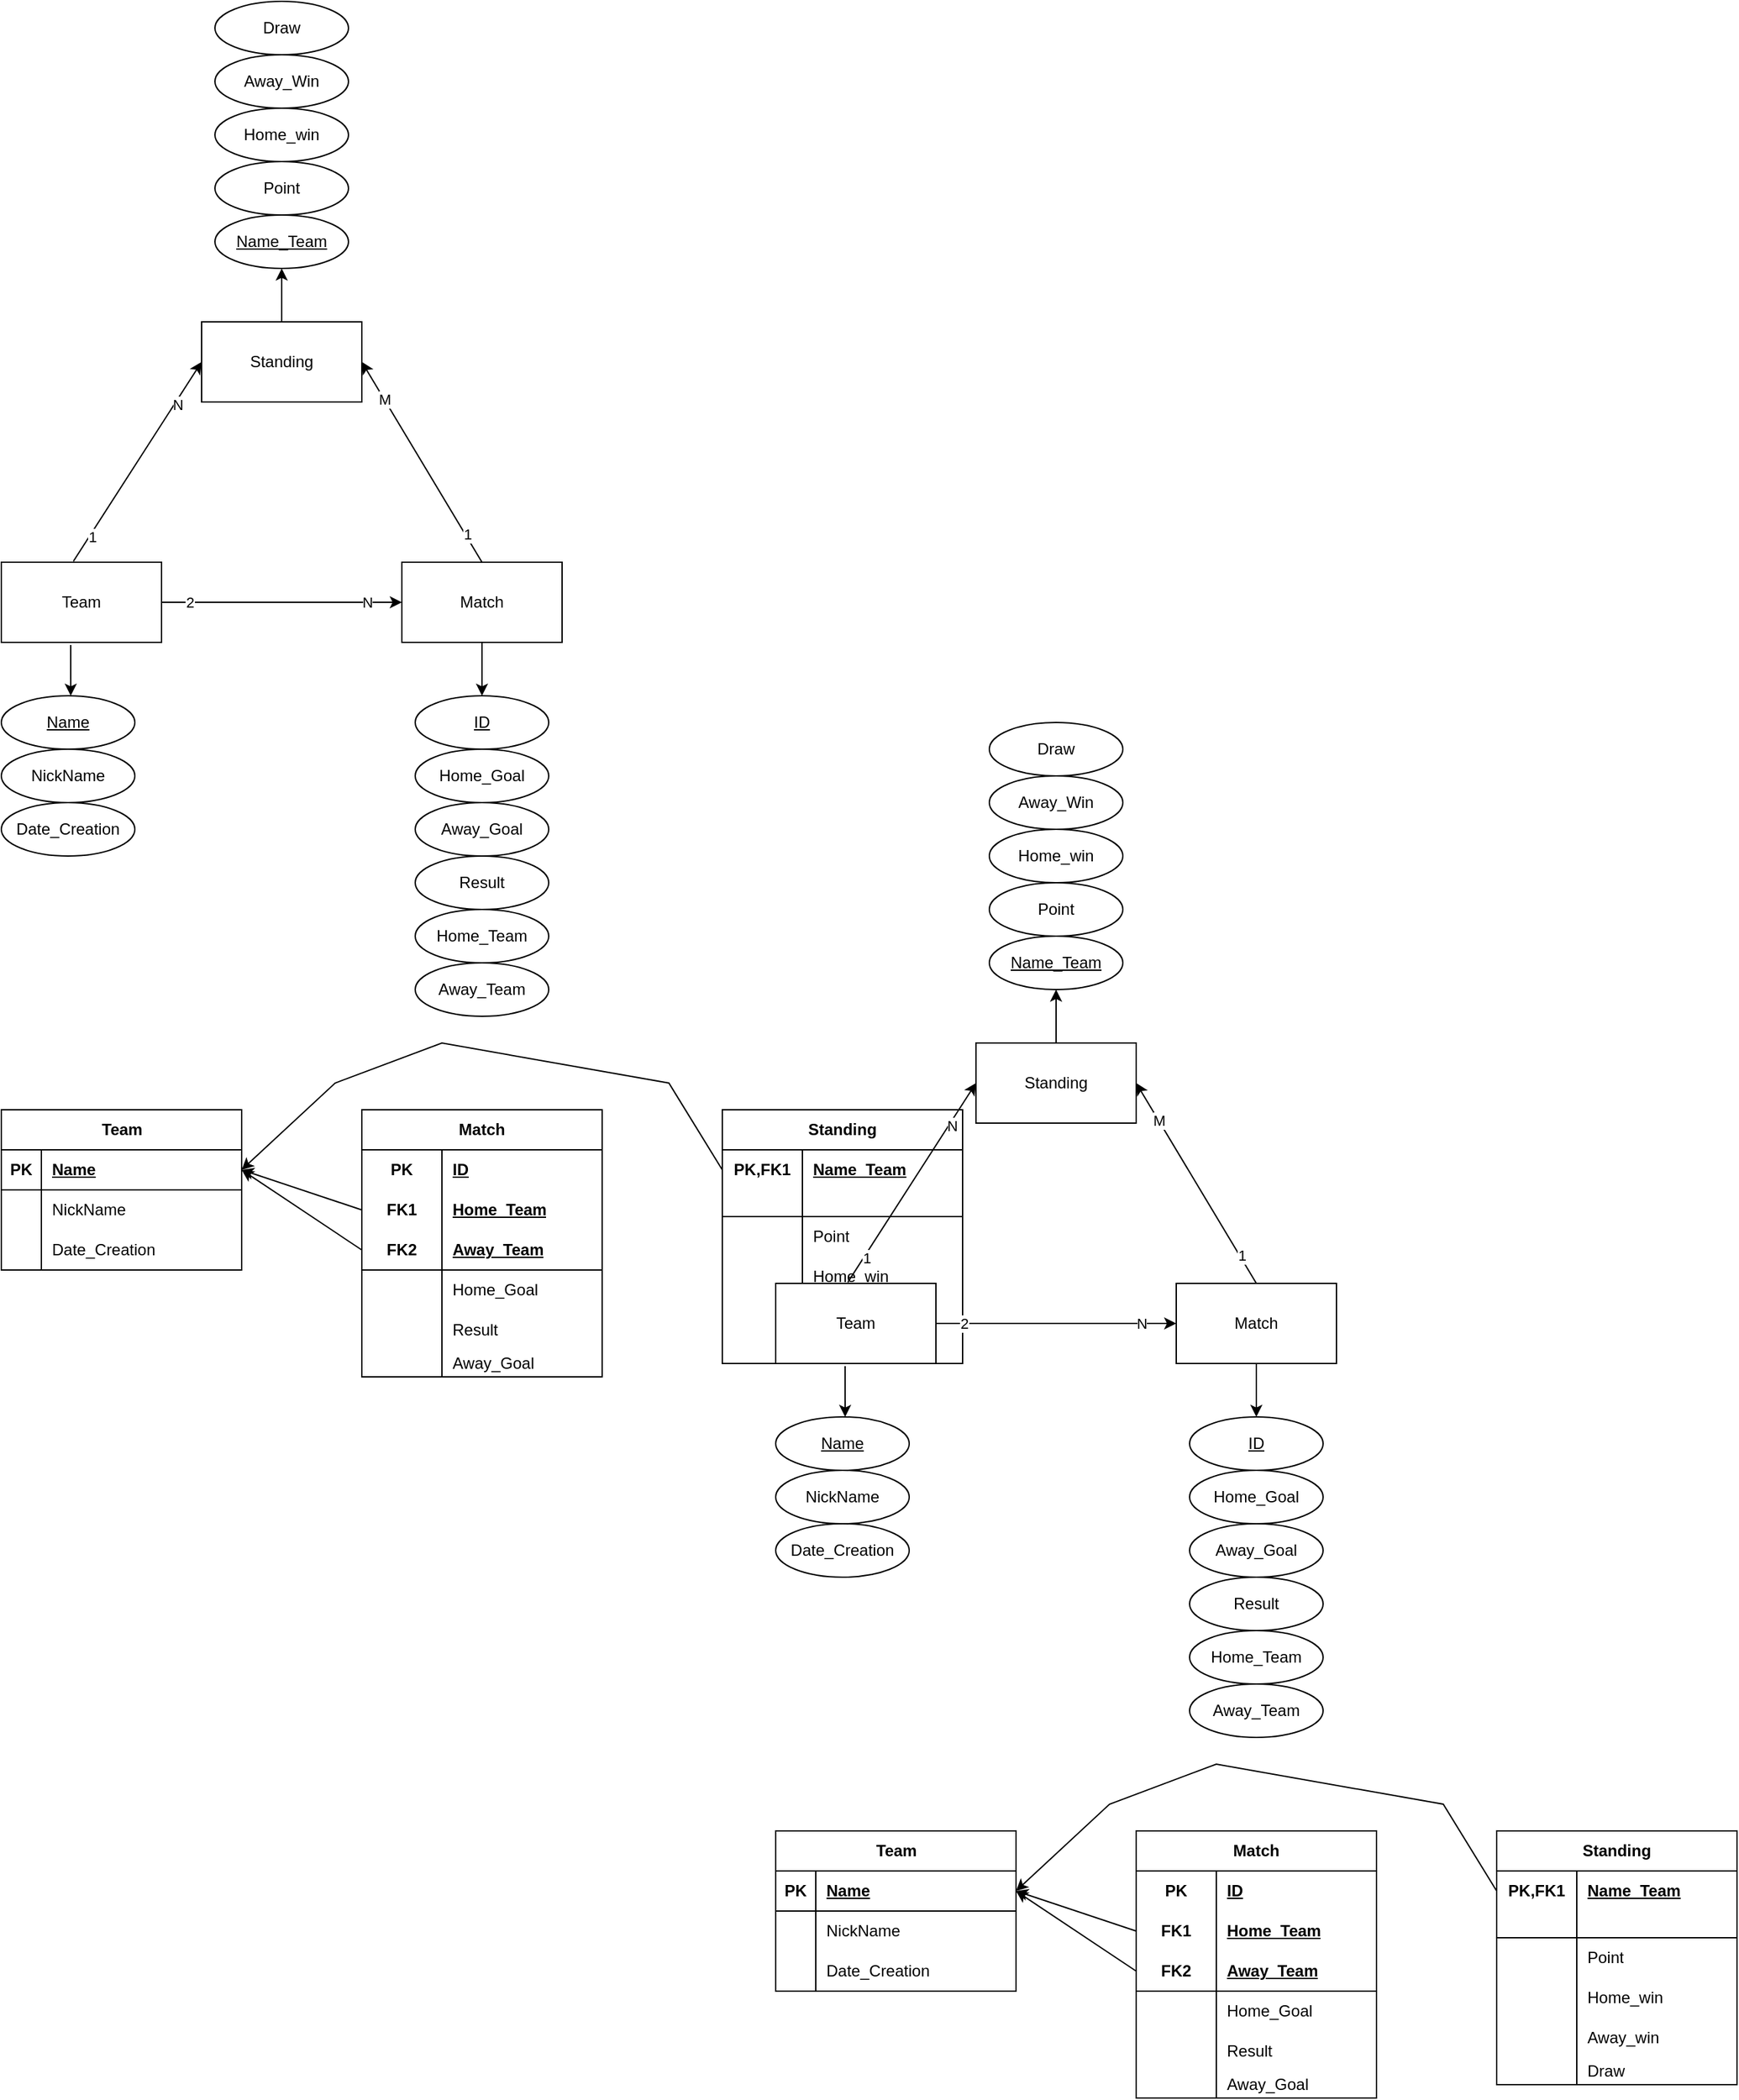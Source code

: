 <mxfile version="21.1.5" type="device">
  <diagram name="Página-1" id="tT9MrNNJLsJdVMb1fP7r">
    <mxGraphModel dx="823" dy="1653" grid="1" gridSize="10" guides="1" tooltips="1" connect="1" arrows="1" fold="1" page="1" pageScale="1" pageWidth="827" pageHeight="1169" math="0" shadow="0">
      <root>
        <mxCell id="0" />
        <mxCell id="1" parent="0" />
        <mxCell id="zPdWfY6wJMAqvz--M7Hr-1" value="Team" style="rounded=0;whiteSpace=wrap;html=1;" vertex="1" parent="1">
          <mxGeometry x="50" y="220" width="120" height="60" as="geometry" />
        </mxCell>
        <mxCell id="zPdWfY6wJMAqvz--M7Hr-2" value="Match" style="rounded=0;whiteSpace=wrap;html=1;" vertex="1" parent="1">
          <mxGeometry x="350" y="220" width="120" height="60" as="geometry" />
        </mxCell>
        <mxCell id="zPdWfY6wJMAqvz--M7Hr-3" value="Standing" style="rounded=0;whiteSpace=wrap;html=1;" vertex="1" parent="1">
          <mxGeometry x="200" y="40" width="120" height="60" as="geometry" />
        </mxCell>
        <mxCell id="zPdWfY6wJMAqvz--M7Hr-4" value="" style="endArrow=classic;html=1;rounded=0;exitX=0.433;exitY=1.033;exitDx=0;exitDy=0;exitPerimeter=0;" edge="1" parent="1" source="zPdWfY6wJMAqvz--M7Hr-1">
          <mxGeometry width="50" height="50" relative="1" as="geometry">
            <mxPoint x="390" y="280" as="sourcePoint" />
            <mxPoint x="102" y="320" as="targetPoint" />
          </mxGeometry>
        </mxCell>
        <mxCell id="zPdWfY6wJMAqvz--M7Hr-5" value="&lt;u&gt;Name&lt;/u&gt;" style="ellipse;whiteSpace=wrap;html=1;" vertex="1" parent="1">
          <mxGeometry x="50" y="320" width="100" height="40" as="geometry" />
        </mxCell>
        <mxCell id="zPdWfY6wJMAqvz--M7Hr-6" value="NickName" style="ellipse;whiteSpace=wrap;html=1;" vertex="1" parent="1">
          <mxGeometry x="50" y="360" width="100" height="40" as="geometry" />
        </mxCell>
        <mxCell id="zPdWfY6wJMAqvz--M7Hr-7" value="Date_Creation" style="ellipse;whiteSpace=wrap;html=1;" vertex="1" parent="1">
          <mxGeometry x="50" y="400" width="100" height="40" as="geometry" />
        </mxCell>
        <mxCell id="zPdWfY6wJMAqvz--M7Hr-8" value="" style="endArrow=classic;html=1;rounded=0;exitX=1;exitY=0.5;exitDx=0;exitDy=0;entryX=0;entryY=0.5;entryDx=0;entryDy=0;" edge="1" parent="1" source="zPdWfY6wJMAqvz--M7Hr-1" target="zPdWfY6wJMAqvz--M7Hr-2">
          <mxGeometry width="50" height="50" relative="1" as="geometry">
            <mxPoint x="390" y="280" as="sourcePoint" />
            <mxPoint x="440" y="230" as="targetPoint" />
          </mxGeometry>
        </mxCell>
        <mxCell id="zPdWfY6wJMAqvz--M7Hr-9" value="2" style="edgeLabel;html=1;align=center;verticalAlign=middle;resizable=0;points=[];" vertex="1" connectable="0" parent="zPdWfY6wJMAqvz--M7Hr-8">
          <mxGeometry x="-0.767" relative="1" as="geometry">
            <mxPoint as="offset" />
          </mxGeometry>
        </mxCell>
        <mxCell id="zPdWfY6wJMAqvz--M7Hr-10" value="N" style="edgeLabel;html=1;align=center;verticalAlign=middle;resizable=0;points=[];" vertex="1" connectable="0" parent="zPdWfY6wJMAqvz--M7Hr-8">
          <mxGeometry x="0.711" relative="1" as="geometry">
            <mxPoint as="offset" />
          </mxGeometry>
        </mxCell>
        <mxCell id="zPdWfY6wJMAqvz--M7Hr-11" value="" style="endArrow=classic;html=1;rounded=0;exitX=0.5;exitY=1;exitDx=0;exitDy=0;" edge="1" parent="1" source="zPdWfY6wJMAqvz--M7Hr-2">
          <mxGeometry width="50" height="50" relative="1" as="geometry">
            <mxPoint x="390" y="280" as="sourcePoint" />
            <mxPoint x="410" y="320" as="targetPoint" />
          </mxGeometry>
        </mxCell>
        <mxCell id="zPdWfY6wJMAqvz--M7Hr-12" value="&lt;u&gt;ID&lt;/u&gt;" style="ellipse;whiteSpace=wrap;html=1;" vertex="1" parent="1">
          <mxGeometry x="360" y="320" width="100" height="40" as="geometry" />
        </mxCell>
        <mxCell id="zPdWfY6wJMAqvz--M7Hr-13" value="Home_Goal" style="ellipse;whiteSpace=wrap;html=1;" vertex="1" parent="1">
          <mxGeometry x="360" y="360" width="100" height="40" as="geometry" />
        </mxCell>
        <mxCell id="zPdWfY6wJMAqvz--M7Hr-14" value="Away_Goal" style="ellipse;whiteSpace=wrap;html=1;" vertex="1" parent="1">
          <mxGeometry x="360" y="400" width="100" height="40" as="geometry" />
        </mxCell>
        <mxCell id="zPdWfY6wJMAqvz--M7Hr-15" value="Result" style="ellipse;whiteSpace=wrap;html=1;" vertex="1" parent="1">
          <mxGeometry x="360" y="440" width="100" height="40" as="geometry" />
        </mxCell>
        <mxCell id="zPdWfY6wJMAqvz--M7Hr-16" value="Home_Team" style="ellipse;whiteSpace=wrap;html=1;" vertex="1" parent="1">
          <mxGeometry x="360" y="480" width="100" height="40" as="geometry" />
        </mxCell>
        <mxCell id="zPdWfY6wJMAqvz--M7Hr-17" value="Away_Team" style="ellipse;whiteSpace=wrap;html=1;" vertex="1" parent="1">
          <mxGeometry x="360" y="520" width="100" height="40" as="geometry" />
        </mxCell>
        <mxCell id="zPdWfY6wJMAqvz--M7Hr-18" value="" style="endArrow=classic;html=1;rounded=0;exitX=0.5;exitY=0;exitDx=0;exitDy=0;entryX=1;entryY=0.5;entryDx=0;entryDy=0;" edge="1" parent="1" source="zPdWfY6wJMAqvz--M7Hr-2" target="zPdWfY6wJMAqvz--M7Hr-3">
          <mxGeometry width="50" height="50" relative="1" as="geometry">
            <mxPoint x="390" y="200" as="sourcePoint" />
            <mxPoint x="440" y="150" as="targetPoint" />
          </mxGeometry>
        </mxCell>
        <mxCell id="zPdWfY6wJMAqvz--M7Hr-19" value="1" style="edgeLabel;html=1;align=center;verticalAlign=middle;resizable=0;points=[];" vertex="1" connectable="0" parent="zPdWfY6wJMAqvz--M7Hr-18">
          <mxGeometry x="-0.718" y="-1" relative="1" as="geometry">
            <mxPoint as="offset" />
          </mxGeometry>
        </mxCell>
        <mxCell id="zPdWfY6wJMAqvz--M7Hr-20" value="M" style="edgeLabel;html=1;align=center;verticalAlign=middle;resizable=0;points=[];" vertex="1" connectable="0" parent="zPdWfY6wJMAqvz--M7Hr-18">
          <mxGeometry x="0.625" relative="1" as="geometry">
            <mxPoint as="offset" />
          </mxGeometry>
        </mxCell>
        <mxCell id="zPdWfY6wJMAqvz--M7Hr-21" value="" style="endArrow=classic;html=1;rounded=0;exitX=0.45;exitY=-0.013;exitDx=0;exitDy=0;exitPerimeter=0;entryX=0;entryY=0.5;entryDx=0;entryDy=0;" edge="1" parent="1" source="zPdWfY6wJMAqvz--M7Hr-1" target="zPdWfY6wJMAqvz--M7Hr-3">
          <mxGeometry width="50" height="50" relative="1" as="geometry">
            <mxPoint x="390" y="280" as="sourcePoint" />
            <mxPoint x="440" y="230" as="targetPoint" />
          </mxGeometry>
        </mxCell>
        <mxCell id="zPdWfY6wJMAqvz--M7Hr-22" value="1" style="edgeLabel;html=1;align=center;verticalAlign=middle;resizable=0;points=[];" vertex="1" connectable="0" parent="zPdWfY6wJMAqvz--M7Hr-21">
          <mxGeometry x="-0.74" y="-1" relative="1" as="geometry">
            <mxPoint as="offset" />
          </mxGeometry>
        </mxCell>
        <mxCell id="zPdWfY6wJMAqvz--M7Hr-23" value="N" style="edgeLabel;html=1;align=center;verticalAlign=middle;resizable=0;points=[];" vertex="1" connectable="0" parent="zPdWfY6wJMAqvz--M7Hr-21">
          <mxGeometry x="0.587" y="-2" relative="1" as="geometry">
            <mxPoint as="offset" />
          </mxGeometry>
        </mxCell>
        <mxCell id="zPdWfY6wJMAqvz--M7Hr-24" value="" style="endArrow=classic;html=1;rounded=0;exitX=0.5;exitY=0;exitDx=0;exitDy=0;" edge="1" parent="1" source="zPdWfY6wJMAqvz--M7Hr-3">
          <mxGeometry width="50" height="50" relative="1" as="geometry">
            <mxPoint x="390" y="130" as="sourcePoint" />
            <mxPoint x="260" as="targetPoint" />
          </mxGeometry>
        </mxCell>
        <mxCell id="zPdWfY6wJMAqvz--M7Hr-25" value="&lt;u&gt;Name_Team&lt;/u&gt;" style="ellipse;whiteSpace=wrap;html=1;" vertex="1" parent="1">
          <mxGeometry x="210" y="-40" width="100" height="40" as="geometry" />
        </mxCell>
        <mxCell id="zPdWfY6wJMAqvz--M7Hr-26" value="Point" style="ellipse;whiteSpace=wrap;html=1;" vertex="1" parent="1">
          <mxGeometry x="210" y="-80" width="100" height="40" as="geometry" />
        </mxCell>
        <mxCell id="zPdWfY6wJMAqvz--M7Hr-27" value="Home_win" style="ellipse;whiteSpace=wrap;html=1;" vertex="1" parent="1">
          <mxGeometry x="210" y="-120" width="100" height="40" as="geometry" />
        </mxCell>
        <mxCell id="zPdWfY6wJMAqvz--M7Hr-28" value="Away_Win" style="ellipse;whiteSpace=wrap;html=1;" vertex="1" parent="1">
          <mxGeometry x="210" y="-160" width="100" height="40" as="geometry" />
        </mxCell>
        <mxCell id="zPdWfY6wJMAqvz--M7Hr-29" value="Draw" style="ellipse;whiteSpace=wrap;html=1;" vertex="1" parent="1">
          <mxGeometry x="210" y="-200" width="100" height="40" as="geometry" />
        </mxCell>
        <mxCell id="zPdWfY6wJMAqvz--M7Hr-30" value="Team" style="shape=table;startSize=30;container=1;collapsible=1;childLayout=tableLayout;fixedRows=1;rowLines=0;fontStyle=1;align=center;resizeLast=1;html=1;" vertex="1" parent="1">
          <mxGeometry x="50" y="630" width="180" height="120" as="geometry" />
        </mxCell>
        <mxCell id="zPdWfY6wJMAqvz--M7Hr-31" value="" style="shape=tableRow;horizontal=0;startSize=0;swimlaneHead=0;swimlaneBody=0;fillColor=none;collapsible=0;dropTarget=0;points=[[0,0.5],[1,0.5]];portConstraint=eastwest;top=0;left=0;right=0;bottom=1;" vertex="1" parent="zPdWfY6wJMAqvz--M7Hr-30">
          <mxGeometry y="30" width="180" height="30" as="geometry" />
        </mxCell>
        <mxCell id="zPdWfY6wJMAqvz--M7Hr-32" value="PK" style="shape=partialRectangle;connectable=0;fillColor=none;top=0;left=0;bottom=0;right=0;fontStyle=1;overflow=hidden;whiteSpace=wrap;html=1;" vertex="1" parent="zPdWfY6wJMAqvz--M7Hr-31">
          <mxGeometry width="30" height="30" as="geometry">
            <mxRectangle width="30" height="30" as="alternateBounds" />
          </mxGeometry>
        </mxCell>
        <mxCell id="zPdWfY6wJMAqvz--M7Hr-33" value="Name" style="shape=partialRectangle;connectable=0;fillColor=none;top=0;left=0;bottom=0;right=0;align=left;spacingLeft=6;fontStyle=5;overflow=hidden;whiteSpace=wrap;html=1;" vertex="1" parent="zPdWfY6wJMAqvz--M7Hr-31">
          <mxGeometry x="30" width="150" height="30" as="geometry">
            <mxRectangle width="150" height="30" as="alternateBounds" />
          </mxGeometry>
        </mxCell>
        <mxCell id="zPdWfY6wJMAqvz--M7Hr-34" value="" style="shape=tableRow;horizontal=0;startSize=0;swimlaneHead=0;swimlaneBody=0;fillColor=none;collapsible=0;dropTarget=0;points=[[0,0.5],[1,0.5]];portConstraint=eastwest;top=0;left=0;right=0;bottom=0;" vertex="1" parent="zPdWfY6wJMAqvz--M7Hr-30">
          <mxGeometry y="60" width="180" height="30" as="geometry" />
        </mxCell>
        <mxCell id="zPdWfY6wJMAqvz--M7Hr-35" value="" style="shape=partialRectangle;connectable=0;fillColor=none;top=0;left=0;bottom=0;right=0;editable=1;overflow=hidden;whiteSpace=wrap;html=1;" vertex="1" parent="zPdWfY6wJMAqvz--M7Hr-34">
          <mxGeometry width="30" height="30" as="geometry">
            <mxRectangle width="30" height="30" as="alternateBounds" />
          </mxGeometry>
        </mxCell>
        <mxCell id="zPdWfY6wJMAqvz--M7Hr-36" value="NickName" style="shape=partialRectangle;connectable=0;fillColor=none;top=0;left=0;bottom=0;right=0;align=left;spacingLeft=6;overflow=hidden;whiteSpace=wrap;html=1;" vertex="1" parent="zPdWfY6wJMAqvz--M7Hr-34">
          <mxGeometry x="30" width="150" height="30" as="geometry">
            <mxRectangle width="150" height="30" as="alternateBounds" />
          </mxGeometry>
        </mxCell>
        <mxCell id="zPdWfY6wJMAqvz--M7Hr-37" value="" style="shape=tableRow;horizontal=0;startSize=0;swimlaneHead=0;swimlaneBody=0;fillColor=none;collapsible=0;dropTarget=0;points=[[0,0.5],[1,0.5]];portConstraint=eastwest;top=0;left=0;right=0;bottom=0;" vertex="1" parent="zPdWfY6wJMAqvz--M7Hr-30">
          <mxGeometry y="90" width="180" height="30" as="geometry" />
        </mxCell>
        <mxCell id="zPdWfY6wJMAqvz--M7Hr-38" value="" style="shape=partialRectangle;connectable=0;fillColor=none;top=0;left=0;bottom=0;right=0;editable=1;overflow=hidden;whiteSpace=wrap;html=1;" vertex="1" parent="zPdWfY6wJMAqvz--M7Hr-37">
          <mxGeometry width="30" height="30" as="geometry">
            <mxRectangle width="30" height="30" as="alternateBounds" />
          </mxGeometry>
        </mxCell>
        <mxCell id="zPdWfY6wJMAqvz--M7Hr-39" value="Date_Creation" style="shape=partialRectangle;connectable=0;fillColor=none;top=0;left=0;bottom=0;right=0;align=left;spacingLeft=6;overflow=hidden;whiteSpace=wrap;html=1;" vertex="1" parent="zPdWfY6wJMAqvz--M7Hr-37">
          <mxGeometry x="30" width="150" height="30" as="geometry">
            <mxRectangle width="150" height="30" as="alternateBounds" />
          </mxGeometry>
        </mxCell>
        <mxCell id="zPdWfY6wJMAqvz--M7Hr-106" value="Match" style="shape=table;startSize=30;container=1;collapsible=1;childLayout=tableLayout;fixedRows=1;rowLines=0;fontStyle=1;align=center;resizeLast=1;html=1;whiteSpace=wrap;" vertex="1" parent="1">
          <mxGeometry x="320" y="630" width="180" height="200" as="geometry" />
        </mxCell>
        <mxCell id="zPdWfY6wJMAqvz--M7Hr-107" value="" style="shape=tableRow;horizontal=0;startSize=0;swimlaneHead=0;swimlaneBody=0;fillColor=none;collapsible=0;dropTarget=0;points=[[0,0.5],[1,0.5]];portConstraint=eastwest;top=0;left=0;right=0;bottom=0;html=1;" vertex="1" parent="zPdWfY6wJMAqvz--M7Hr-106">
          <mxGeometry y="30" width="180" height="30" as="geometry" />
        </mxCell>
        <mxCell id="zPdWfY6wJMAqvz--M7Hr-108" value="PK" style="shape=partialRectangle;connectable=0;fillColor=none;top=0;left=0;bottom=0;right=0;fontStyle=1;overflow=hidden;html=1;whiteSpace=wrap;" vertex="1" parent="zPdWfY6wJMAqvz--M7Hr-107">
          <mxGeometry width="60" height="30" as="geometry">
            <mxRectangle width="60" height="30" as="alternateBounds" />
          </mxGeometry>
        </mxCell>
        <mxCell id="zPdWfY6wJMAqvz--M7Hr-109" value="ID" style="shape=partialRectangle;connectable=0;fillColor=none;top=0;left=0;bottom=0;right=0;align=left;spacingLeft=6;fontStyle=5;overflow=hidden;html=1;whiteSpace=wrap;" vertex="1" parent="zPdWfY6wJMAqvz--M7Hr-107">
          <mxGeometry x="60" width="120" height="30" as="geometry">
            <mxRectangle width="120" height="30" as="alternateBounds" />
          </mxGeometry>
        </mxCell>
        <mxCell id="zPdWfY6wJMAqvz--M7Hr-140" value="" style="shape=tableRow;horizontal=0;startSize=0;swimlaneHead=0;swimlaneBody=0;fillColor=none;collapsible=0;dropTarget=0;points=[[0,0.5],[1,0.5]];portConstraint=eastwest;top=0;left=0;right=0;bottom=0;html=1;" vertex="1" parent="zPdWfY6wJMAqvz--M7Hr-106">
          <mxGeometry y="60" width="180" height="30" as="geometry" />
        </mxCell>
        <mxCell id="zPdWfY6wJMAqvz--M7Hr-141" value="FK1" style="shape=partialRectangle;connectable=0;fillColor=none;top=0;left=0;bottom=0;right=0;fontStyle=1;overflow=hidden;html=1;whiteSpace=wrap;" vertex="1" parent="zPdWfY6wJMAqvz--M7Hr-140">
          <mxGeometry width="60" height="30" as="geometry">
            <mxRectangle width="60" height="30" as="alternateBounds" />
          </mxGeometry>
        </mxCell>
        <mxCell id="zPdWfY6wJMAqvz--M7Hr-142" value="Home_Team" style="shape=partialRectangle;connectable=0;fillColor=none;top=0;left=0;bottom=0;right=0;align=left;spacingLeft=6;fontStyle=5;overflow=hidden;html=1;whiteSpace=wrap;" vertex="1" parent="zPdWfY6wJMAqvz--M7Hr-140">
          <mxGeometry x="60" width="120" height="30" as="geometry">
            <mxRectangle width="120" height="30" as="alternateBounds" />
          </mxGeometry>
        </mxCell>
        <mxCell id="zPdWfY6wJMAqvz--M7Hr-110" value="" style="shape=tableRow;horizontal=0;startSize=0;swimlaneHead=0;swimlaneBody=0;fillColor=none;collapsible=0;dropTarget=0;points=[[0,0.5],[1,0.5]];portConstraint=eastwest;top=0;left=0;right=0;bottom=1;html=1;" vertex="1" parent="zPdWfY6wJMAqvz--M7Hr-106">
          <mxGeometry y="90" width="180" height="30" as="geometry" />
        </mxCell>
        <mxCell id="zPdWfY6wJMAqvz--M7Hr-111" value="FK2" style="shape=partialRectangle;connectable=0;fillColor=none;top=0;left=0;bottom=0;right=0;fontStyle=1;overflow=hidden;html=1;whiteSpace=wrap;" vertex="1" parent="zPdWfY6wJMAqvz--M7Hr-110">
          <mxGeometry width="60" height="30" as="geometry">
            <mxRectangle width="60" height="30" as="alternateBounds" />
          </mxGeometry>
        </mxCell>
        <mxCell id="zPdWfY6wJMAqvz--M7Hr-112" value="Away_Team" style="shape=partialRectangle;connectable=0;fillColor=none;top=0;left=0;bottom=0;right=0;align=left;spacingLeft=6;fontStyle=5;overflow=hidden;html=1;whiteSpace=wrap;" vertex="1" parent="zPdWfY6wJMAqvz--M7Hr-110">
          <mxGeometry x="60" width="120" height="30" as="geometry">
            <mxRectangle width="120" height="30" as="alternateBounds" />
          </mxGeometry>
        </mxCell>
        <mxCell id="zPdWfY6wJMAqvz--M7Hr-113" value="" style="shape=tableRow;horizontal=0;startSize=0;swimlaneHead=0;swimlaneBody=0;fillColor=none;collapsible=0;dropTarget=0;points=[[0,0.5],[1,0.5]];portConstraint=eastwest;top=0;left=0;right=0;bottom=0;html=1;" vertex="1" parent="zPdWfY6wJMAqvz--M7Hr-106">
          <mxGeometry y="120" width="180" height="30" as="geometry" />
        </mxCell>
        <mxCell id="zPdWfY6wJMAqvz--M7Hr-114" value="" style="shape=partialRectangle;connectable=0;fillColor=none;top=0;left=0;bottom=0;right=0;editable=1;overflow=hidden;html=1;whiteSpace=wrap;" vertex="1" parent="zPdWfY6wJMAqvz--M7Hr-113">
          <mxGeometry width="60" height="30" as="geometry">
            <mxRectangle width="60" height="30" as="alternateBounds" />
          </mxGeometry>
        </mxCell>
        <mxCell id="zPdWfY6wJMAqvz--M7Hr-115" value="Home_Goal" style="shape=partialRectangle;connectable=0;fillColor=none;top=0;left=0;bottom=0;right=0;align=left;spacingLeft=6;overflow=hidden;html=1;whiteSpace=wrap;" vertex="1" parent="zPdWfY6wJMAqvz--M7Hr-113">
          <mxGeometry x="60" width="120" height="30" as="geometry">
            <mxRectangle width="120" height="30" as="alternateBounds" />
          </mxGeometry>
        </mxCell>
        <mxCell id="zPdWfY6wJMAqvz--M7Hr-145" value="" style="shape=tableRow;horizontal=0;startSize=0;swimlaneHead=0;swimlaneBody=0;fillColor=none;collapsible=0;dropTarget=0;points=[[0,0.5],[1,0.5]];portConstraint=eastwest;top=0;left=0;right=0;bottom=0;html=1;" vertex="1" parent="zPdWfY6wJMAqvz--M7Hr-106">
          <mxGeometry y="150" width="180" height="30" as="geometry" />
        </mxCell>
        <mxCell id="zPdWfY6wJMAqvz--M7Hr-146" value="" style="shape=partialRectangle;connectable=0;fillColor=none;top=0;left=0;bottom=0;right=0;editable=1;overflow=hidden;html=1;whiteSpace=wrap;" vertex="1" parent="zPdWfY6wJMAqvz--M7Hr-145">
          <mxGeometry width="60" height="30" as="geometry">
            <mxRectangle width="60" height="30" as="alternateBounds" />
          </mxGeometry>
        </mxCell>
        <mxCell id="zPdWfY6wJMAqvz--M7Hr-147" value="Result" style="shape=partialRectangle;connectable=0;fillColor=none;top=0;left=0;bottom=0;right=0;align=left;spacingLeft=6;overflow=hidden;html=1;whiteSpace=wrap;" vertex="1" parent="zPdWfY6wJMAqvz--M7Hr-145">
          <mxGeometry x="60" width="120" height="30" as="geometry">
            <mxRectangle width="120" height="30" as="alternateBounds" />
          </mxGeometry>
        </mxCell>
        <mxCell id="zPdWfY6wJMAqvz--M7Hr-116" value="" style="shape=tableRow;horizontal=0;startSize=0;swimlaneHead=0;swimlaneBody=0;fillColor=none;collapsible=0;dropTarget=0;points=[[0,0.5],[1,0.5]];portConstraint=eastwest;top=0;left=0;right=0;bottom=0;html=1;" vertex="1" parent="zPdWfY6wJMAqvz--M7Hr-106">
          <mxGeometry y="180" width="180" height="20" as="geometry" />
        </mxCell>
        <mxCell id="zPdWfY6wJMAqvz--M7Hr-117" value="" style="shape=partialRectangle;connectable=0;fillColor=none;top=0;left=0;bottom=0;right=0;editable=1;overflow=hidden;html=1;whiteSpace=wrap;" vertex="1" parent="zPdWfY6wJMAqvz--M7Hr-116">
          <mxGeometry width="60" height="20" as="geometry">
            <mxRectangle width="60" height="20" as="alternateBounds" />
          </mxGeometry>
        </mxCell>
        <mxCell id="zPdWfY6wJMAqvz--M7Hr-118" value="Away_Goal" style="shape=partialRectangle;connectable=0;fillColor=none;top=0;left=0;bottom=0;right=0;align=left;spacingLeft=6;overflow=hidden;html=1;whiteSpace=wrap;" vertex="1" parent="zPdWfY6wJMAqvz--M7Hr-116">
          <mxGeometry x="60" width="120" height="20" as="geometry">
            <mxRectangle width="120" height="20" as="alternateBounds" />
          </mxGeometry>
        </mxCell>
        <mxCell id="zPdWfY6wJMAqvz--M7Hr-143" value="" style="endArrow=classic;html=1;rounded=0;exitX=0;exitY=0.5;exitDx=0;exitDy=0;entryX=1;entryY=0.5;entryDx=0;entryDy=0;" edge="1" parent="1" source="zPdWfY6wJMAqvz--M7Hr-110" target="zPdWfY6wJMAqvz--M7Hr-31">
          <mxGeometry width="50" height="50" relative="1" as="geometry">
            <mxPoint x="390" y="740" as="sourcePoint" />
            <mxPoint x="440" y="690" as="targetPoint" />
          </mxGeometry>
        </mxCell>
        <mxCell id="zPdWfY6wJMAqvz--M7Hr-144" value="" style="endArrow=classic;html=1;rounded=0;exitX=0;exitY=0.5;exitDx=0;exitDy=0;entryX=1;entryY=0.5;entryDx=0;entryDy=0;" edge="1" parent="1" source="zPdWfY6wJMAqvz--M7Hr-140" target="zPdWfY6wJMAqvz--M7Hr-31">
          <mxGeometry width="50" height="50" relative="1" as="geometry">
            <mxPoint x="390" y="740" as="sourcePoint" />
            <mxPoint x="440" y="690" as="targetPoint" />
          </mxGeometry>
        </mxCell>
        <mxCell id="zPdWfY6wJMAqvz--M7Hr-151" value="Standing" style="shape=table;startSize=30;container=1;collapsible=1;childLayout=tableLayout;fixedRows=1;rowLines=0;fontStyle=1;align=center;resizeLast=1;html=1;whiteSpace=wrap;" vertex="1" parent="1">
          <mxGeometry x="590" y="630" width="180" height="190" as="geometry" />
        </mxCell>
        <mxCell id="zPdWfY6wJMAqvz--M7Hr-152" value="" style="shape=tableRow;horizontal=0;startSize=0;swimlaneHead=0;swimlaneBody=0;fillColor=none;collapsible=0;dropTarget=0;points=[[0,0.5],[1,0.5]];portConstraint=eastwest;top=0;left=0;right=0;bottom=0;html=1;" vertex="1" parent="zPdWfY6wJMAqvz--M7Hr-151">
          <mxGeometry y="30" width="180" height="30" as="geometry" />
        </mxCell>
        <mxCell id="zPdWfY6wJMAqvz--M7Hr-153" value="PK,FK1" style="shape=partialRectangle;connectable=0;fillColor=none;top=0;left=0;bottom=0;right=0;fontStyle=1;overflow=hidden;html=1;whiteSpace=wrap;" vertex="1" parent="zPdWfY6wJMAqvz--M7Hr-152">
          <mxGeometry width="60" height="30" as="geometry">
            <mxRectangle width="60" height="30" as="alternateBounds" />
          </mxGeometry>
        </mxCell>
        <mxCell id="zPdWfY6wJMAqvz--M7Hr-154" value="Name_Team" style="shape=partialRectangle;connectable=0;fillColor=none;top=0;left=0;bottom=0;right=0;align=left;spacingLeft=6;fontStyle=5;overflow=hidden;html=1;whiteSpace=wrap;" vertex="1" parent="zPdWfY6wJMAqvz--M7Hr-152">
          <mxGeometry x="60" width="120" height="30" as="geometry">
            <mxRectangle width="120" height="30" as="alternateBounds" />
          </mxGeometry>
        </mxCell>
        <mxCell id="zPdWfY6wJMAqvz--M7Hr-155" value="" style="shape=tableRow;horizontal=0;startSize=0;swimlaneHead=0;swimlaneBody=0;fillColor=none;collapsible=0;dropTarget=0;points=[[0,0.5],[1,0.5]];portConstraint=eastwest;top=0;left=0;right=0;bottom=1;html=1;" vertex="1" parent="zPdWfY6wJMAqvz--M7Hr-151">
          <mxGeometry y="60" width="180" height="20" as="geometry" />
        </mxCell>
        <mxCell id="zPdWfY6wJMAqvz--M7Hr-156" value="" style="shape=partialRectangle;connectable=0;fillColor=none;top=0;left=0;bottom=0;right=0;fontStyle=1;overflow=hidden;html=1;whiteSpace=wrap;" vertex="1" parent="zPdWfY6wJMAqvz--M7Hr-155">
          <mxGeometry width="60" height="20" as="geometry">
            <mxRectangle width="60" height="20" as="alternateBounds" />
          </mxGeometry>
        </mxCell>
        <mxCell id="zPdWfY6wJMAqvz--M7Hr-157" value="" style="shape=partialRectangle;connectable=0;fillColor=none;top=0;left=0;bottom=0;right=0;align=left;spacingLeft=6;fontStyle=5;overflow=hidden;html=1;whiteSpace=wrap;" vertex="1" parent="zPdWfY6wJMAqvz--M7Hr-155">
          <mxGeometry x="60" width="120" height="20" as="geometry">
            <mxRectangle width="120" height="20" as="alternateBounds" />
          </mxGeometry>
        </mxCell>
        <mxCell id="zPdWfY6wJMAqvz--M7Hr-158" value="" style="shape=tableRow;horizontal=0;startSize=0;swimlaneHead=0;swimlaneBody=0;fillColor=none;collapsible=0;dropTarget=0;points=[[0,0.5],[1,0.5]];portConstraint=eastwest;top=0;left=0;right=0;bottom=0;html=1;" vertex="1" parent="zPdWfY6wJMAqvz--M7Hr-151">
          <mxGeometry y="80" width="180" height="30" as="geometry" />
        </mxCell>
        <mxCell id="zPdWfY6wJMAqvz--M7Hr-159" value="" style="shape=partialRectangle;connectable=0;fillColor=none;top=0;left=0;bottom=0;right=0;editable=1;overflow=hidden;html=1;whiteSpace=wrap;" vertex="1" parent="zPdWfY6wJMAqvz--M7Hr-158">
          <mxGeometry width="60" height="30" as="geometry">
            <mxRectangle width="60" height="30" as="alternateBounds" />
          </mxGeometry>
        </mxCell>
        <mxCell id="zPdWfY6wJMAqvz--M7Hr-160" value="Point" style="shape=partialRectangle;connectable=0;fillColor=none;top=0;left=0;bottom=0;right=0;align=left;spacingLeft=6;overflow=hidden;html=1;whiteSpace=wrap;" vertex="1" parent="zPdWfY6wJMAqvz--M7Hr-158">
          <mxGeometry x="60" width="120" height="30" as="geometry">
            <mxRectangle width="120" height="30" as="alternateBounds" />
          </mxGeometry>
        </mxCell>
        <mxCell id="zPdWfY6wJMAqvz--M7Hr-161" value="" style="shape=tableRow;horizontal=0;startSize=0;swimlaneHead=0;swimlaneBody=0;fillColor=none;collapsible=0;dropTarget=0;points=[[0,0.5],[1,0.5]];portConstraint=eastwest;top=0;left=0;right=0;bottom=0;html=1;" vertex="1" parent="zPdWfY6wJMAqvz--M7Hr-151">
          <mxGeometry y="110" width="180" height="30" as="geometry" />
        </mxCell>
        <mxCell id="zPdWfY6wJMAqvz--M7Hr-162" value="" style="shape=partialRectangle;connectable=0;fillColor=none;top=0;left=0;bottom=0;right=0;editable=1;overflow=hidden;html=1;whiteSpace=wrap;" vertex="1" parent="zPdWfY6wJMAqvz--M7Hr-161">
          <mxGeometry width="60" height="30" as="geometry">
            <mxRectangle width="60" height="30" as="alternateBounds" />
          </mxGeometry>
        </mxCell>
        <mxCell id="zPdWfY6wJMAqvz--M7Hr-163" value="Home_win" style="shape=partialRectangle;connectable=0;fillColor=none;top=0;left=0;bottom=0;right=0;align=left;spacingLeft=6;overflow=hidden;html=1;whiteSpace=wrap;" vertex="1" parent="zPdWfY6wJMAqvz--M7Hr-161">
          <mxGeometry x="60" width="120" height="30" as="geometry">
            <mxRectangle width="120" height="30" as="alternateBounds" />
          </mxGeometry>
        </mxCell>
        <mxCell id="zPdWfY6wJMAqvz--M7Hr-164" value="" style="shape=tableRow;horizontal=0;startSize=0;swimlaneHead=0;swimlaneBody=0;fillColor=none;collapsible=0;dropTarget=0;points=[[0,0.5],[1,0.5]];portConstraint=eastwest;top=0;left=0;right=0;bottom=0;html=1;" vertex="1" parent="zPdWfY6wJMAqvz--M7Hr-151">
          <mxGeometry y="140" width="180" height="30" as="geometry" />
        </mxCell>
        <mxCell id="zPdWfY6wJMAqvz--M7Hr-165" value="" style="shape=partialRectangle;connectable=0;fillColor=none;top=0;left=0;bottom=0;right=0;editable=1;overflow=hidden;html=1;whiteSpace=wrap;" vertex="1" parent="zPdWfY6wJMAqvz--M7Hr-164">
          <mxGeometry width="60" height="30" as="geometry">
            <mxRectangle width="60" height="30" as="alternateBounds" />
          </mxGeometry>
        </mxCell>
        <mxCell id="zPdWfY6wJMAqvz--M7Hr-166" value="Away_win" style="shape=partialRectangle;connectable=0;fillColor=none;top=0;left=0;bottom=0;right=0;align=left;spacingLeft=6;overflow=hidden;html=1;whiteSpace=wrap;" vertex="1" parent="zPdWfY6wJMAqvz--M7Hr-164">
          <mxGeometry x="60" width="120" height="30" as="geometry">
            <mxRectangle width="120" height="30" as="alternateBounds" />
          </mxGeometry>
        </mxCell>
        <mxCell id="zPdWfY6wJMAqvz--M7Hr-185" value="" style="shape=tableRow;horizontal=0;startSize=0;swimlaneHead=0;swimlaneBody=0;fillColor=none;collapsible=0;dropTarget=0;points=[[0,0.5],[1,0.5]];portConstraint=eastwest;top=0;left=0;right=0;bottom=0;html=1;" vertex="1" parent="zPdWfY6wJMAqvz--M7Hr-151">
          <mxGeometry y="170" width="180" height="20" as="geometry" />
        </mxCell>
        <mxCell id="zPdWfY6wJMAqvz--M7Hr-186" value="" style="shape=partialRectangle;connectable=0;fillColor=none;top=0;left=0;bottom=0;right=0;editable=1;overflow=hidden;html=1;whiteSpace=wrap;" vertex="1" parent="zPdWfY6wJMAqvz--M7Hr-185">
          <mxGeometry width="60" height="20" as="geometry">
            <mxRectangle width="60" height="20" as="alternateBounds" />
          </mxGeometry>
        </mxCell>
        <mxCell id="zPdWfY6wJMAqvz--M7Hr-187" value="Draw" style="shape=partialRectangle;connectable=0;fillColor=none;top=0;left=0;bottom=0;right=0;align=left;spacingLeft=6;overflow=hidden;html=1;whiteSpace=wrap;" vertex="1" parent="zPdWfY6wJMAqvz--M7Hr-185">
          <mxGeometry x="60" width="120" height="20" as="geometry">
            <mxRectangle width="120" height="20" as="alternateBounds" />
          </mxGeometry>
        </mxCell>
        <mxCell id="zPdWfY6wJMAqvz--M7Hr-188" value="" style="endArrow=classic;html=1;rounded=0;exitX=0;exitY=0.5;exitDx=0;exitDy=0;entryX=1;entryY=0.5;entryDx=0;entryDy=0;" edge="1" parent="1" source="zPdWfY6wJMAqvz--M7Hr-152" target="zPdWfY6wJMAqvz--M7Hr-31">
          <mxGeometry width="50" height="50" relative="1" as="geometry">
            <mxPoint x="390" y="740" as="sourcePoint" />
            <mxPoint x="240" y="675" as="targetPoint" />
            <Array as="points">
              <mxPoint x="550" y="610" />
              <mxPoint x="380" y="580" />
              <mxPoint x="300" y="610" />
            </Array>
          </mxGeometry>
        </mxCell>
        <mxCell id="zPdWfY6wJMAqvz--M7Hr-189" value="Team" style="rounded=0;whiteSpace=wrap;html=1;" vertex="1" parent="1">
          <mxGeometry x="630" y="760" width="120" height="60" as="geometry" />
        </mxCell>
        <mxCell id="zPdWfY6wJMAqvz--M7Hr-190" value="Match" style="rounded=0;whiteSpace=wrap;html=1;" vertex="1" parent="1">
          <mxGeometry x="930" y="760" width="120" height="60" as="geometry" />
        </mxCell>
        <mxCell id="zPdWfY6wJMAqvz--M7Hr-191" value="Standing" style="rounded=0;whiteSpace=wrap;html=1;" vertex="1" parent="1">
          <mxGeometry x="780" y="580" width="120" height="60" as="geometry" />
        </mxCell>
        <mxCell id="zPdWfY6wJMAqvz--M7Hr-192" value="" style="endArrow=classic;html=1;rounded=0;exitX=0.433;exitY=1.033;exitDx=0;exitDy=0;exitPerimeter=0;" edge="1" parent="1" source="zPdWfY6wJMAqvz--M7Hr-189">
          <mxGeometry width="50" height="50" relative="1" as="geometry">
            <mxPoint x="970" y="820" as="sourcePoint" />
            <mxPoint x="682" y="860" as="targetPoint" />
          </mxGeometry>
        </mxCell>
        <mxCell id="zPdWfY6wJMAqvz--M7Hr-193" value="&lt;u&gt;Name&lt;/u&gt;" style="ellipse;whiteSpace=wrap;html=1;" vertex="1" parent="1">
          <mxGeometry x="630" y="860" width="100" height="40" as="geometry" />
        </mxCell>
        <mxCell id="zPdWfY6wJMAqvz--M7Hr-194" value="NickName" style="ellipse;whiteSpace=wrap;html=1;" vertex="1" parent="1">
          <mxGeometry x="630" y="900" width="100" height="40" as="geometry" />
        </mxCell>
        <mxCell id="zPdWfY6wJMAqvz--M7Hr-195" value="Date_Creation" style="ellipse;whiteSpace=wrap;html=1;" vertex="1" parent="1">
          <mxGeometry x="630" y="940" width="100" height="40" as="geometry" />
        </mxCell>
        <mxCell id="zPdWfY6wJMAqvz--M7Hr-196" value="" style="endArrow=classic;html=1;rounded=0;exitX=1;exitY=0.5;exitDx=0;exitDy=0;entryX=0;entryY=0.5;entryDx=0;entryDy=0;" edge="1" parent="1" source="zPdWfY6wJMAqvz--M7Hr-189" target="zPdWfY6wJMAqvz--M7Hr-190">
          <mxGeometry width="50" height="50" relative="1" as="geometry">
            <mxPoint x="970" y="820" as="sourcePoint" />
            <mxPoint x="1020" y="770" as="targetPoint" />
          </mxGeometry>
        </mxCell>
        <mxCell id="zPdWfY6wJMAqvz--M7Hr-197" value="2" style="edgeLabel;html=1;align=center;verticalAlign=middle;resizable=0;points=[];" vertex="1" connectable="0" parent="zPdWfY6wJMAqvz--M7Hr-196">
          <mxGeometry x="-0.767" relative="1" as="geometry">
            <mxPoint as="offset" />
          </mxGeometry>
        </mxCell>
        <mxCell id="zPdWfY6wJMAqvz--M7Hr-198" value="N" style="edgeLabel;html=1;align=center;verticalAlign=middle;resizable=0;points=[];" vertex="1" connectable="0" parent="zPdWfY6wJMAqvz--M7Hr-196">
          <mxGeometry x="0.711" relative="1" as="geometry">
            <mxPoint as="offset" />
          </mxGeometry>
        </mxCell>
        <mxCell id="zPdWfY6wJMAqvz--M7Hr-199" value="" style="endArrow=classic;html=1;rounded=0;exitX=0.5;exitY=1;exitDx=0;exitDy=0;" edge="1" parent="1" source="zPdWfY6wJMAqvz--M7Hr-190">
          <mxGeometry width="50" height="50" relative="1" as="geometry">
            <mxPoint x="970" y="820" as="sourcePoint" />
            <mxPoint x="990" y="860" as="targetPoint" />
          </mxGeometry>
        </mxCell>
        <mxCell id="zPdWfY6wJMAqvz--M7Hr-200" value="&lt;u&gt;ID&lt;/u&gt;" style="ellipse;whiteSpace=wrap;html=1;" vertex="1" parent="1">
          <mxGeometry x="940" y="860" width="100" height="40" as="geometry" />
        </mxCell>
        <mxCell id="zPdWfY6wJMAqvz--M7Hr-201" value="Home_Goal" style="ellipse;whiteSpace=wrap;html=1;" vertex="1" parent="1">
          <mxGeometry x="940" y="900" width="100" height="40" as="geometry" />
        </mxCell>
        <mxCell id="zPdWfY6wJMAqvz--M7Hr-202" value="Away_Goal" style="ellipse;whiteSpace=wrap;html=1;" vertex="1" parent="1">
          <mxGeometry x="940" y="940" width="100" height="40" as="geometry" />
        </mxCell>
        <mxCell id="zPdWfY6wJMAqvz--M7Hr-203" value="Result" style="ellipse;whiteSpace=wrap;html=1;" vertex="1" parent="1">
          <mxGeometry x="940" y="980" width="100" height="40" as="geometry" />
        </mxCell>
        <mxCell id="zPdWfY6wJMAqvz--M7Hr-204" value="Home_Team" style="ellipse;whiteSpace=wrap;html=1;" vertex="1" parent="1">
          <mxGeometry x="940" y="1020" width="100" height="40" as="geometry" />
        </mxCell>
        <mxCell id="zPdWfY6wJMAqvz--M7Hr-205" value="Away_Team" style="ellipse;whiteSpace=wrap;html=1;" vertex="1" parent="1">
          <mxGeometry x="940" y="1060" width="100" height="40" as="geometry" />
        </mxCell>
        <mxCell id="zPdWfY6wJMAqvz--M7Hr-206" value="" style="endArrow=classic;html=1;rounded=0;exitX=0.5;exitY=0;exitDx=0;exitDy=0;entryX=1;entryY=0.5;entryDx=0;entryDy=0;" edge="1" parent="1" source="zPdWfY6wJMAqvz--M7Hr-190" target="zPdWfY6wJMAqvz--M7Hr-191">
          <mxGeometry width="50" height="50" relative="1" as="geometry">
            <mxPoint x="970" y="740" as="sourcePoint" />
            <mxPoint x="1020" y="690" as="targetPoint" />
          </mxGeometry>
        </mxCell>
        <mxCell id="zPdWfY6wJMAqvz--M7Hr-207" value="1" style="edgeLabel;html=1;align=center;verticalAlign=middle;resizable=0;points=[];" vertex="1" connectable="0" parent="zPdWfY6wJMAqvz--M7Hr-206">
          <mxGeometry x="-0.718" y="-1" relative="1" as="geometry">
            <mxPoint as="offset" />
          </mxGeometry>
        </mxCell>
        <mxCell id="zPdWfY6wJMAqvz--M7Hr-208" value="M" style="edgeLabel;html=1;align=center;verticalAlign=middle;resizable=0;points=[];" vertex="1" connectable="0" parent="zPdWfY6wJMAqvz--M7Hr-206">
          <mxGeometry x="0.625" relative="1" as="geometry">
            <mxPoint as="offset" />
          </mxGeometry>
        </mxCell>
        <mxCell id="zPdWfY6wJMAqvz--M7Hr-209" value="" style="endArrow=classic;html=1;rounded=0;exitX=0.45;exitY=-0.013;exitDx=0;exitDy=0;exitPerimeter=0;entryX=0;entryY=0.5;entryDx=0;entryDy=0;" edge="1" parent="1" source="zPdWfY6wJMAqvz--M7Hr-189" target="zPdWfY6wJMAqvz--M7Hr-191">
          <mxGeometry width="50" height="50" relative="1" as="geometry">
            <mxPoint x="970" y="820" as="sourcePoint" />
            <mxPoint x="1020" y="770" as="targetPoint" />
          </mxGeometry>
        </mxCell>
        <mxCell id="zPdWfY6wJMAqvz--M7Hr-210" value="1" style="edgeLabel;html=1;align=center;verticalAlign=middle;resizable=0;points=[];" vertex="1" connectable="0" parent="zPdWfY6wJMAqvz--M7Hr-209">
          <mxGeometry x="-0.74" y="-1" relative="1" as="geometry">
            <mxPoint as="offset" />
          </mxGeometry>
        </mxCell>
        <mxCell id="zPdWfY6wJMAqvz--M7Hr-211" value="N" style="edgeLabel;html=1;align=center;verticalAlign=middle;resizable=0;points=[];" vertex="1" connectable="0" parent="zPdWfY6wJMAqvz--M7Hr-209">
          <mxGeometry x="0.587" y="-2" relative="1" as="geometry">
            <mxPoint as="offset" />
          </mxGeometry>
        </mxCell>
        <mxCell id="zPdWfY6wJMAqvz--M7Hr-212" value="" style="endArrow=classic;html=1;rounded=0;exitX=0.5;exitY=0;exitDx=0;exitDy=0;" edge="1" parent="1" source="zPdWfY6wJMAqvz--M7Hr-191">
          <mxGeometry width="50" height="50" relative="1" as="geometry">
            <mxPoint x="970" y="670" as="sourcePoint" />
            <mxPoint x="840" y="540" as="targetPoint" />
          </mxGeometry>
        </mxCell>
        <mxCell id="zPdWfY6wJMAqvz--M7Hr-213" value="&lt;u&gt;Name_Team&lt;/u&gt;" style="ellipse;whiteSpace=wrap;html=1;" vertex="1" parent="1">
          <mxGeometry x="790" y="500" width="100" height="40" as="geometry" />
        </mxCell>
        <mxCell id="zPdWfY6wJMAqvz--M7Hr-214" value="Point" style="ellipse;whiteSpace=wrap;html=1;" vertex="1" parent="1">
          <mxGeometry x="790" y="460" width="100" height="40" as="geometry" />
        </mxCell>
        <mxCell id="zPdWfY6wJMAqvz--M7Hr-215" value="Home_win" style="ellipse;whiteSpace=wrap;html=1;" vertex="1" parent="1">
          <mxGeometry x="790" y="420" width="100" height="40" as="geometry" />
        </mxCell>
        <mxCell id="zPdWfY6wJMAqvz--M7Hr-216" value="Away_Win" style="ellipse;whiteSpace=wrap;html=1;" vertex="1" parent="1">
          <mxGeometry x="790" y="380" width="100" height="40" as="geometry" />
        </mxCell>
        <mxCell id="zPdWfY6wJMAqvz--M7Hr-217" value="Draw" style="ellipse;whiteSpace=wrap;html=1;" vertex="1" parent="1">
          <mxGeometry x="790" y="340" width="100" height="40" as="geometry" />
        </mxCell>
        <mxCell id="zPdWfY6wJMAqvz--M7Hr-218" value="Team" style="shape=table;startSize=30;container=1;collapsible=1;childLayout=tableLayout;fixedRows=1;rowLines=0;fontStyle=1;align=center;resizeLast=1;html=1;" vertex="1" parent="1">
          <mxGeometry x="630" y="1170" width="180" height="120" as="geometry" />
        </mxCell>
        <mxCell id="zPdWfY6wJMAqvz--M7Hr-219" value="" style="shape=tableRow;horizontal=0;startSize=0;swimlaneHead=0;swimlaneBody=0;fillColor=none;collapsible=0;dropTarget=0;points=[[0,0.5],[1,0.5]];portConstraint=eastwest;top=0;left=0;right=0;bottom=1;" vertex="1" parent="zPdWfY6wJMAqvz--M7Hr-218">
          <mxGeometry y="30" width="180" height="30" as="geometry" />
        </mxCell>
        <mxCell id="zPdWfY6wJMAqvz--M7Hr-220" value="PK" style="shape=partialRectangle;connectable=0;fillColor=none;top=0;left=0;bottom=0;right=0;fontStyle=1;overflow=hidden;whiteSpace=wrap;html=1;" vertex="1" parent="zPdWfY6wJMAqvz--M7Hr-219">
          <mxGeometry width="30" height="30" as="geometry">
            <mxRectangle width="30" height="30" as="alternateBounds" />
          </mxGeometry>
        </mxCell>
        <mxCell id="zPdWfY6wJMAqvz--M7Hr-221" value="Name" style="shape=partialRectangle;connectable=0;fillColor=none;top=0;left=0;bottom=0;right=0;align=left;spacingLeft=6;fontStyle=5;overflow=hidden;whiteSpace=wrap;html=1;" vertex="1" parent="zPdWfY6wJMAqvz--M7Hr-219">
          <mxGeometry x="30" width="150" height="30" as="geometry">
            <mxRectangle width="150" height="30" as="alternateBounds" />
          </mxGeometry>
        </mxCell>
        <mxCell id="zPdWfY6wJMAqvz--M7Hr-222" value="" style="shape=tableRow;horizontal=0;startSize=0;swimlaneHead=0;swimlaneBody=0;fillColor=none;collapsible=0;dropTarget=0;points=[[0,0.5],[1,0.5]];portConstraint=eastwest;top=0;left=0;right=0;bottom=0;" vertex="1" parent="zPdWfY6wJMAqvz--M7Hr-218">
          <mxGeometry y="60" width="180" height="30" as="geometry" />
        </mxCell>
        <mxCell id="zPdWfY6wJMAqvz--M7Hr-223" value="" style="shape=partialRectangle;connectable=0;fillColor=none;top=0;left=0;bottom=0;right=0;editable=1;overflow=hidden;whiteSpace=wrap;html=1;" vertex="1" parent="zPdWfY6wJMAqvz--M7Hr-222">
          <mxGeometry width="30" height="30" as="geometry">
            <mxRectangle width="30" height="30" as="alternateBounds" />
          </mxGeometry>
        </mxCell>
        <mxCell id="zPdWfY6wJMAqvz--M7Hr-224" value="NickName" style="shape=partialRectangle;connectable=0;fillColor=none;top=0;left=0;bottom=0;right=0;align=left;spacingLeft=6;overflow=hidden;whiteSpace=wrap;html=1;" vertex="1" parent="zPdWfY6wJMAqvz--M7Hr-222">
          <mxGeometry x="30" width="150" height="30" as="geometry">
            <mxRectangle width="150" height="30" as="alternateBounds" />
          </mxGeometry>
        </mxCell>
        <mxCell id="zPdWfY6wJMAqvz--M7Hr-225" value="" style="shape=tableRow;horizontal=0;startSize=0;swimlaneHead=0;swimlaneBody=0;fillColor=none;collapsible=0;dropTarget=0;points=[[0,0.5],[1,0.5]];portConstraint=eastwest;top=0;left=0;right=0;bottom=0;" vertex="1" parent="zPdWfY6wJMAqvz--M7Hr-218">
          <mxGeometry y="90" width="180" height="30" as="geometry" />
        </mxCell>
        <mxCell id="zPdWfY6wJMAqvz--M7Hr-226" value="" style="shape=partialRectangle;connectable=0;fillColor=none;top=0;left=0;bottom=0;right=0;editable=1;overflow=hidden;whiteSpace=wrap;html=1;" vertex="1" parent="zPdWfY6wJMAqvz--M7Hr-225">
          <mxGeometry width="30" height="30" as="geometry">
            <mxRectangle width="30" height="30" as="alternateBounds" />
          </mxGeometry>
        </mxCell>
        <mxCell id="zPdWfY6wJMAqvz--M7Hr-227" value="Date_Creation" style="shape=partialRectangle;connectable=0;fillColor=none;top=0;left=0;bottom=0;right=0;align=left;spacingLeft=6;overflow=hidden;whiteSpace=wrap;html=1;" vertex="1" parent="zPdWfY6wJMAqvz--M7Hr-225">
          <mxGeometry x="30" width="150" height="30" as="geometry">
            <mxRectangle width="150" height="30" as="alternateBounds" />
          </mxGeometry>
        </mxCell>
        <mxCell id="zPdWfY6wJMAqvz--M7Hr-228" value="Match" style="shape=table;startSize=30;container=1;collapsible=1;childLayout=tableLayout;fixedRows=1;rowLines=0;fontStyle=1;align=center;resizeLast=1;html=1;whiteSpace=wrap;" vertex="1" parent="1">
          <mxGeometry x="900" y="1170" width="180" height="200" as="geometry" />
        </mxCell>
        <mxCell id="zPdWfY6wJMAqvz--M7Hr-229" value="" style="shape=tableRow;horizontal=0;startSize=0;swimlaneHead=0;swimlaneBody=0;fillColor=none;collapsible=0;dropTarget=0;points=[[0,0.5],[1,0.5]];portConstraint=eastwest;top=0;left=0;right=0;bottom=0;html=1;" vertex="1" parent="zPdWfY6wJMAqvz--M7Hr-228">
          <mxGeometry y="30" width="180" height="30" as="geometry" />
        </mxCell>
        <mxCell id="zPdWfY6wJMAqvz--M7Hr-230" value="PK" style="shape=partialRectangle;connectable=0;fillColor=none;top=0;left=0;bottom=0;right=0;fontStyle=1;overflow=hidden;html=1;whiteSpace=wrap;" vertex="1" parent="zPdWfY6wJMAqvz--M7Hr-229">
          <mxGeometry width="60" height="30" as="geometry">
            <mxRectangle width="60" height="30" as="alternateBounds" />
          </mxGeometry>
        </mxCell>
        <mxCell id="zPdWfY6wJMAqvz--M7Hr-231" value="ID" style="shape=partialRectangle;connectable=0;fillColor=none;top=0;left=0;bottom=0;right=0;align=left;spacingLeft=6;fontStyle=5;overflow=hidden;html=1;whiteSpace=wrap;" vertex="1" parent="zPdWfY6wJMAqvz--M7Hr-229">
          <mxGeometry x="60" width="120" height="30" as="geometry">
            <mxRectangle width="120" height="30" as="alternateBounds" />
          </mxGeometry>
        </mxCell>
        <mxCell id="zPdWfY6wJMAqvz--M7Hr-232" value="" style="shape=tableRow;horizontal=0;startSize=0;swimlaneHead=0;swimlaneBody=0;fillColor=none;collapsible=0;dropTarget=0;points=[[0,0.5],[1,0.5]];portConstraint=eastwest;top=0;left=0;right=0;bottom=0;html=1;" vertex="1" parent="zPdWfY6wJMAqvz--M7Hr-228">
          <mxGeometry y="60" width="180" height="30" as="geometry" />
        </mxCell>
        <mxCell id="zPdWfY6wJMAqvz--M7Hr-233" value="FK1" style="shape=partialRectangle;connectable=0;fillColor=none;top=0;left=0;bottom=0;right=0;fontStyle=1;overflow=hidden;html=1;whiteSpace=wrap;" vertex="1" parent="zPdWfY6wJMAqvz--M7Hr-232">
          <mxGeometry width="60" height="30" as="geometry">
            <mxRectangle width="60" height="30" as="alternateBounds" />
          </mxGeometry>
        </mxCell>
        <mxCell id="zPdWfY6wJMAqvz--M7Hr-234" value="Home_Team" style="shape=partialRectangle;connectable=0;fillColor=none;top=0;left=0;bottom=0;right=0;align=left;spacingLeft=6;fontStyle=5;overflow=hidden;html=1;whiteSpace=wrap;" vertex="1" parent="zPdWfY6wJMAqvz--M7Hr-232">
          <mxGeometry x="60" width="120" height="30" as="geometry">
            <mxRectangle width="120" height="30" as="alternateBounds" />
          </mxGeometry>
        </mxCell>
        <mxCell id="zPdWfY6wJMAqvz--M7Hr-235" value="" style="shape=tableRow;horizontal=0;startSize=0;swimlaneHead=0;swimlaneBody=0;fillColor=none;collapsible=0;dropTarget=0;points=[[0,0.5],[1,0.5]];portConstraint=eastwest;top=0;left=0;right=0;bottom=1;html=1;" vertex="1" parent="zPdWfY6wJMAqvz--M7Hr-228">
          <mxGeometry y="90" width="180" height="30" as="geometry" />
        </mxCell>
        <mxCell id="zPdWfY6wJMAqvz--M7Hr-236" value="FK2" style="shape=partialRectangle;connectable=0;fillColor=none;top=0;left=0;bottom=0;right=0;fontStyle=1;overflow=hidden;html=1;whiteSpace=wrap;" vertex="1" parent="zPdWfY6wJMAqvz--M7Hr-235">
          <mxGeometry width="60" height="30" as="geometry">
            <mxRectangle width="60" height="30" as="alternateBounds" />
          </mxGeometry>
        </mxCell>
        <mxCell id="zPdWfY6wJMAqvz--M7Hr-237" value="Away_Team" style="shape=partialRectangle;connectable=0;fillColor=none;top=0;left=0;bottom=0;right=0;align=left;spacingLeft=6;fontStyle=5;overflow=hidden;html=1;whiteSpace=wrap;" vertex="1" parent="zPdWfY6wJMAqvz--M7Hr-235">
          <mxGeometry x="60" width="120" height="30" as="geometry">
            <mxRectangle width="120" height="30" as="alternateBounds" />
          </mxGeometry>
        </mxCell>
        <mxCell id="zPdWfY6wJMAqvz--M7Hr-238" value="" style="shape=tableRow;horizontal=0;startSize=0;swimlaneHead=0;swimlaneBody=0;fillColor=none;collapsible=0;dropTarget=0;points=[[0,0.5],[1,0.5]];portConstraint=eastwest;top=0;left=0;right=0;bottom=0;html=1;" vertex="1" parent="zPdWfY6wJMAqvz--M7Hr-228">
          <mxGeometry y="120" width="180" height="30" as="geometry" />
        </mxCell>
        <mxCell id="zPdWfY6wJMAqvz--M7Hr-239" value="" style="shape=partialRectangle;connectable=0;fillColor=none;top=0;left=0;bottom=0;right=0;editable=1;overflow=hidden;html=1;whiteSpace=wrap;" vertex="1" parent="zPdWfY6wJMAqvz--M7Hr-238">
          <mxGeometry width="60" height="30" as="geometry">
            <mxRectangle width="60" height="30" as="alternateBounds" />
          </mxGeometry>
        </mxCell>
        <mxCell id="zPdWfY6wJMAqvz--M7Hr-240" value="Home_Goal" style="shape=partialRectangle;connectable=0;fillColor=none;top=0;left=0;bottom=0;right=0;align=left;spacingLeft=6;overflow=hidden;html=1;whiteSpace=wrap;" vertex="1" parent="zPdWfY6wJMAqvz--M7Hr-238">
          <mxGeometry x="60" width="120" height="30" as="geometry">
            <mxRectangle width="120" height="30" as="alternateBounds" />
          </mxGeometry>
        </mxCell>
        <mxCell id="zPdWfY6wJMAqvz--M7Hr-241" value="" style="shape=tableRow;horizontal=0;startSize=0;swimlaneHead=0;swimlaneBody=0;fillColor=none;collapsible=0;dropTarget=0;points=[[0,0.5],[1,0.5]];portConstraint=eastwest;top=0;left=0;right=0;bottom=0;html=1;" vertex="1" parent="zPdWfY6wJMAqvz--M7Hr-228">
          <mxGeometry y="150" width="180" height="30" as="geometry" />
        </mxCell>
        <mxCell id="zPdWfY6wJMAqvz--M7Hr-242" value="" style="shape=partialRectangle;connectable=0;fillColor=none;top=0;left=0;bottom=0;right=0;editable=1;overflow=hidden;html=1;whiteSpace=wrap;" vertex="1" parent="zPdWfY6wJMAqvz--M7Hr-241">
          <mxGeometry width="60" height="30" as="geometry">
            <mxRectangle width="60" height="30" as="alternateBounds" />
          </mxGeometry>
        </mxCell>
        <mxCell id="zPdWfY6wJMAqvz--M7Hr-243" value="Result" style="shape=partialRectangle;connectable=0;fillColor=none;top=0;left=0;bottom=0;right=0;align=left;spacingLeft=6;overflow=hidden;html=1;whiteSpace=wrap;" vertex="1" parent="zPdWfY6wJMAqvz--M7Hr-241">
          <mxGeometry x="60" width="120" height="30" as="geometry">
            <mxRectangle width="120" height="30" as="alternateBounds" />
          </mxGeometry>
        </mxCell>
        <mxCell id="zPdWfY6wJMAqvz--M7Hr-244" value="" style="shape=tableRow;horizontal=0;startSize=0;swimlaneHead=0;swimlaneBody=0;fillColor=none;collapsible=0;dropTarget=0;points=[[0,0.5],[1,0.5]];portConstraint=eastwest;top=0;left=0;right=0;bottom=0;html=1;" vertex="1" parent="zPdWfY6wJMAqvz--M7Hr-228">
          <mxGeometry y="180" width="180" height="20" as="geometry" />
        </mxCell>
        <mxCell id="zPdWfY6wJMAqvz--M7Hr-245" value="" style="shape=partialRectangle;connectable=0;fillColor=none;top=0;left=0;bottom=0;right=0;editable=1;overflow=hidden;html=1;whiteSpace=wrap;" vertex="1" parent="zPdWfY6wJMAqvz--M7Hr-244">
          <mxGeometry width="60" height="20" as="geometry">
            <mxRectangle width="60" height="20" as="alternateBounds" />
          </mxGeometry>
        </mxCell>
        <mxCell id="zPdWfY6wJMAqvz--M7Hr-246" value="Away_Goal" style="shape=partialRectangle;connectable=0;fillColor=none;top=0;left=0;bottom=0;right=0;align=left;spacingLeft=6;overflow=hidden;html=1;whiteSpace=wrap;" vertex="1" parent="zPdWfY6wJMAqvz--M7Hr-244">
          <mxGeometry x="60" width="120" height="20" as="geometry">
            <mxRectangle width="120" height="20" as="alternateBounds" />
          </mxGeometry>
        </mxCell>
        <mxCell id="zPdWfY6wJMAqvz--M7Hr-247" value="" style="endArrow=classic;html=1;rounded=0;exitX=0;exitY=0.5;exitDx=0;exitDy=0;entryX=1;entryY=0.5;entryDx=0;entryDy=0;" edge="1" parent="1" source="zPdWfY6wJMAqvz--M7Hr-235" target="zPdWfY6wJMAqvz--M7Hr-219">
          <mxGeometry width="50" height="50" relative="1" as="geometry">
            <mxPoint x="970" y="1280" as="sourcePoint" />
            <mxPoint x="1020" y="1230" as="targetPoint" />
          </mxGeometry>
        </mxCell>
        <mxCell id="zPdWfY6wJMAqvz--M7Hr-248" value="" style="endArrow=classic;html=1;rounded=0;exitX=0;exitY=0.5;exitDx=0;exitDy=0;entryX=1;entryY=0.5;entryDx=0;entryDy=0;" edge="1" parent="1" source="zPdWfY6wJMAqvz--M7Hr-232" target="zPdWfY6wJMAqvz--M7Hr-219">
          <mxGeometry width="50" height="50" relative="1" as="geometry">
            <mxPoint x="970" y="1280" as="sourcePoint" />
            <mxPoint x="1020" y="1230" as="targetPoint" />
          </mxGeometry>
        </mxCell>
        <mxCell id="zPdWfY6wJMAqvz--M7Hr-249" value="Standing" style="shape=table;startSize=30;container=1;collapsible=1;childLayout=tableLayout;fixedRows=1;rowLines=0;fontStyle=1;align=center;resizeLast=1;html=1;whiteSpace=wrap;" vertex="1" parent="1">
          <mxGeometry x="1170" y="1170" width="180" height="190" as="geometry" />
        </mxCell>
        <mxCell id="zPdWfY6wJMAqvz--M7Hr-250" value="" style="shape=tableRow;horizontal=0;startSize=0;swimlaneHead=0;swimlaneBody=0;fillColor=none;collapsible=0;dropTarget=0;points=[[0,0.5],[1,0.5]];portConstraint=eastwest;top=0;left=0;right=0;bottom=0;html=1;" vertex="1" parent="zPdWfY6wJMAqvz--M7Hr-249">
          <mxGeometry y="30" width="180" height="30" as="geometry" />
        </mxCell>
        <mxCell id="zPdWfY6wJMAqvz--M7Hr-251" value="PK,FK1" style="shape=partialRectangle;connectable=0;fillColor=none;top=0;left=0;bottom=0;right=0;fontStyle=1;overflow=hidden;html=1;whiteSpace=wrap;" vertex="1" parent="zPdWfY6wJMAqvz--M7Hr-250">
          <mxGeometry width="60" height="30" as="geometry">
            <mxRectangle width="60" height="30" as="alternateBounds" />
          </mxGeometry>
        </mxCell>
        <mxCell id="zPdWfY6wJMAqvz--M7Hr-252" value="Name_Team" style="shape=partialRectangle;connectable=0;fillColor=none;top=0;left=0;bottom=0;right=0;align=left;spacingLeft=6;fontStyle=5;overflow=hidden;html=1;whiteSpace=wrap;" vertex="1" parent="zPdWfY6wJMAqvz--M7Hr-250">
          <mxGeometry x="60" width="120" height="30" as="geometry">
            <mxRectangle width="120" height="30" as="alternateBounds" />
          </mxGeometry>
        </mxCell>
        <mxCell id="zPdWfY6wJMAqvz--M7Hr-253" value="" style="shape=tableRow;horizontal=0;startSize=0;swimlaneHead=0;swimlaneBody=0;fillColor=none;collapsible=0;dropTarget=0;points=[[0,0.5],[1,0.5]];portConstraint=eastwest;top=0;left=0;right=0;bottom=1;html=1;" vertex="1" parent="zPdWfY6wJMAqvz--M7Hr-249">
          <mxGeometry y="60" width="180" height="20" as="geometry" />
        </mxCell>
        <mxCell id="zPdWfY6wJMAqvz--M7Hr-254" value="" style="shape=partialRectangle;connectable=0;fillColor=none;top=0;left=0;bottom=0;right=0;fontStyle=1;overflow=hidden;html=1;whiteSpace=wrap;" vertex="1" parent="zPdWfY6wJMAqvz--M7Hr-253">
          <mxGeometry width="60" height="20" as="geometry">
            <mxRectangle width="60" height="20" as="alternateBounds" />
          </mxGeometry>
        </mxCell>
        <mxCell id="zPdWfY6wJMAqvz--M7Hr-255" value="" style="shape=partialRectangle;connectable=0;fillColor=none;top=0;left=0;bottom=0;right=0;align=left;spacingLeft=6;fontStyle=5;overflow=hidden;html=1;whiteSpace=wrap;" vertex="1" parent="zPdWfY6wJMAqvz--M7Hr-253">
          <mxGeometry x="60" width="120" height="20" as="geometry">
            <mxRectangle width="120" height="20" as="alternateBounds" />
          </mxGeometry>
        </mxCell>
        <mxCell id="zPdWfY6wJMAqvz--M7Hr-256" value="" style="shape=tableRow;horizontal=0;startSize=0;swimlaneHead=0;swimlaneBody=0;fillColor=none;collapsible=0;dropTarget=0;points=[[0,0.5],[1,0.5]];portConstraint=eastwest;top=0;left=0;right=0;bottom=0;html=1;" vertex="1" parent="zPdWfY6wJMAqvz--M7Hr-249">
          <mxGeometry y="80" width="180" height="30" as="geometry" />
        </mxCell>
        <mxCell id="zPdWfY6wJMAqvz--M7Hr-257" value="" style="shape=partialRectangle;connectable=0;fillColor=none;top=0;left=0;bottom=0;right=0;editable=1;overflow=hidden;html=1;whiteSpace=wrap;" vertex="1" parent="zPdWfY6wJMAqvz--M7Hr-256">
          <mxGeometry width="60" height="30" as="geometry">
            <mxRectangle width="60" height="30" as="alternateBounds" />
          </mxGeometry>
        </mxCell>
        <mxCell id="zPdWfY6wJMAqvz--M7Hr-258" value="Point" style="shape=partialRectangle;connectable=0;fillColor=none;top=0;left=0;bottom=0;right=0;align=left;spacingLeft=6;overflow=hidden;html=1;whiteSpace=wrap;" vertex="1" parent="zPdWfY6wJMAqvz--M7Hr-256">
          <mxGeometry x="60" width="120" height="30" as="geometry">
            <mxRectangle width="120" height="30" as="alternateBounds" />
          </mxGeometry>
        </mxCell>
        <mxCell id="zPdWfY6wJMAqvz--M7Hr-259" value="" style="shape=tableRow;horizontal=0;startSize=0;swimlaneHead=0;swimlaneBody=0;fillColor=none;collapsible=0;dropTarget=0;points=[[0,0.5],[1,0.5]];portConstraint=eastwest;top=0;left=0;right=0;bottom=0;html=1;" vertex="1" parent="zPdWfY6wJMAqvz--M7Hr-249">
          <mxGeometry y="110" width="180" height="30" as="geometry" />
        </mxCell>
        <mxCell id="zPdWfY6wJMAqvz--M7Hr-260" value="" style="shape=partialRectangle;connectable=0;fillColor=none;top=0;left=0;bottom=0;right=0;editable=1;overflow=hidden;html=1;whiteSpace=wrap;" vertex="1" parent="zPdWfY6wJMAqvz--M7Hr-259">
          <mxGeometry width="60" height="30" as="geometry">
            <mxRectangle width="60" height="30" as="alternateBounds" />
          </mxGeometry>
        </mxCell>
        <mxCell id="zPdWfY6wJMAqvz--M7Hr-261" value="Home_win" style="shape=partialRectangle;connectable=0;fillColor=none;top=0;left=0;bottom=0;right=0;align=left;spacingLeft=6;overflow=hidden;html=1;whiteSpace=wrap;" vertex="1" parent="zPdWfY6wJMAqvz--M7Hr-259">
          <mxGeometry x="60" width="120" height="30" as="geometry">
            <mxRectangle width="120" height="30" as="alternateBounds" />
          </mxGeometry>
        </mxCell>
        <mxCell id="zPdWfY6wJMAqvz--M7Hr-262" value="" style="shape=tableRow;horizontal=0;startSize=0;swimlaneHead=0;swimlaneBody=0;fillColor=none;collapsible=0;dropTarget=0;points=[[0,0.5],[1,0.5]];portConstraint=eastwest;top=0;left=0;right=0;bottom=0;html=1;" vertex="1" parent="zPdWfY6wJMAqvz--M7Hr-249">
          <mxGeometry y="140" width="180" height="30" as="geometry" />
        </mxCell>
        <mxCell id="zPdWfY6wJMAqvz--M7Hr-263" value="" style="shape=partialRectangle;connectable=0;fillColor=none;top=0;left=0;bottom=0;right=0;editable=1;overflow=hidden;html=1;whiteSpace=wrap;" vertex="1" parent="zPdWfY6wJMAqvz--M7Hr-262">
          <mxGeometry width="60" height="30" as="geometry">
            <mxRectangle width="60" height="30" as="alternateBounds" />
          </mxGeometry>
        </mxCell>
        <mxCell id="zPdWfY6wJMAqvz--M7Hr-264" value="Away_win" style="shape=partialRectangle;connectable=0;fillColor=none;top=0;left=0;bottom=0;right=0;align=left;spacingLeft=6;overflow=hidden;html=1;whiteSpace=wrap;" vertex="1" parent="zPdWfY6wJMAqvz--M7Hr-262">
          <mxGeometry x="60" width="120" height="30" as="geometry">
            <mxRectangle width="120" height="30" as="alternateBounds" />
          </mxGeometry>
        </mxCell>
        <mxCell id="zPdWfY6wJMAqvz--M7Hr-265" value="" style="shape=tableRow;horizontal=0;startSize=0;swimlaneHead=0;swimlaneBody=0;fillColor=none;collapsible=0;dropTarget=0;points=[[0,0.5],[1,0.5]];portConstraint=eastwest;top=0;left=0;right=0;bottom=0;html=1;" vertex="1" parent="zPdWfY6wJMAqvz--M7Hr-249">
          <mxGeometry y="170" width="180" height="20" as="geometry" />
        </mxCell>
        <mxCell id="zPdWfY6wJMAqvz--M7Hr-266" value="" style="shape=partialRectangle;connectable=0;fillColor=none;top=0;left=0;bottom=0;right=0;editable=1;overflow=hidden;html=1;whiteSpace=wrap;" vertex="1" parent="zPdWfY6wJMAqvz--M7Hr-265">
          <mxGeometry width="60" height="20" as="geometry">
            <mxRectangle width="60" height="20" as="alternateBounds" />
          </mxGeometry>
        </mxCell>
        <mxCell id="zPdWfY6wJMAqvz--M7Hr-267" value="Draw" style="shape=partialRectangle;connectable=0;fillColor=none;top=0;left=0;bottom=0;right=0;align=left;spacingLeft=6;overflow=hidden;html=1;whiteSpace=wrap;" vertex="1" parent="zPdWfY6wJMAqvz--M7Hr-265">
          <mxGeometry x="60" width="120" height="20" as="geometry">
            <mxRectangle width="120" height="20" as="alternateBounds" />
          </mxGeometry>
        </mxCell>
        <mxCell id="zPdWfY6wJMAqvz--M7Hr-268" value="" style="endArrow=classic;html=1;rounded=0;exitX=0;exitY=0.5;exitDx=0;exitDy=0;entryX=1;entryY=0.5;entryDx=0;entryDy=0;" edge="1" parent="1" source="zPdWfY6wJMAqvz--M7Hr-250" target="zPdWfY6wJMAqvz--M7Hr-219">
          <mxGeometry width="50" height="50" relative="1" as="geometry">
            <mxPoint x="970" y="1280" as="sourcePoint" />
            <mxPoint x="820" y="1215" as="targetPoint" />
            <Array as="points">
              <mxPoint x="1130" y="1150" />
              <mxPoint x="960" y="1120" />
              <mxPoint x="880" y="1150" />
            </Array>
          </mxGeometry>
        </mxCell>
      </root>
    </mxGraphModel>
  </diagram>
</mxfile>
